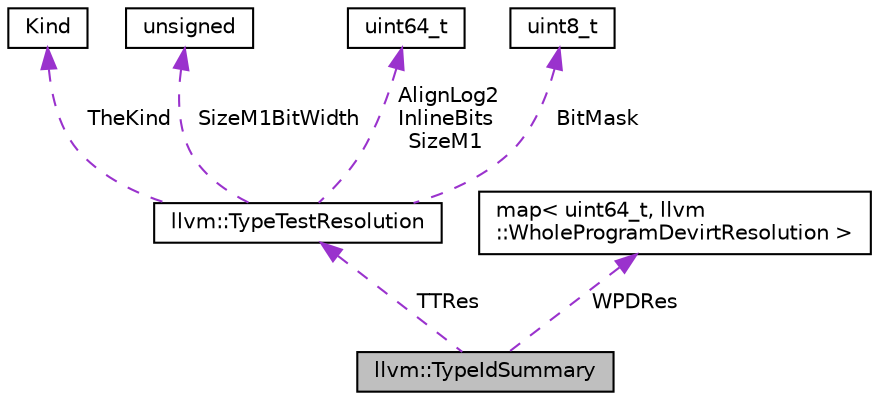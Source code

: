 digraph "llvm::TypeIdSummary"
{
 // LATEX_PDF_SIZE
  bgcolor="transparent";
  edge [fontname="Helvetica",fontsize="10",labelfontname="Helvetica",labelfontsize="10"];
  node [fontname="Helvetica",fontsize="10",shape="box"];
  Node1 [label="llvm::TypeIdSummary",height=0.2,width=0.4,color="black", fillcolor="grey75", style="filled", fontcolor="black",tooltip=" "];
  Node2 -> Node1 [dir="back",color="darkorchid3",fontsize="10",style="dashed",label=" TTRes" ,fontname="Helvetica"];
  Node2 [label="llvm::TypeTestResolution",height=0.2,width=0.4,color="black",URL="$structllvm_1_1TypeTestResolution.html",tooltip=" "];
  Node3 -> Node2 [dir="back",color="darkorchid3",fontsize="10",style="dashed",label=" TheKind" ,fontname="Helvetica"];
  Node3 [label="Kind",height=0.2,width=0.4,color="black",tooltip=" "];
  Node4 -> Node2 [dir="back",color="darkorchid3",fontsize="10",style="dashed",label=" SizeM1BitWidth" ,fontname="Helvetica"];
  Node4 [label="unsigned",height=0.2,width=0.4,color="black",URL="$classunsigned.html",tooltip=" "];
  Node5 -> Node2 [dir="back",color="darkorchid3",fontsize="10",style="dashed",label=" AlignLog2\nInlineBits\nSizeM1" ,fontname="Helvetica"];
  Node5 [label="uint64_t",height=0.2,width=0.4,color="black",tooltip=" "];
  Node6 -> Node2 [dir="back",color="darkorchid3",fontsize="10",style="dashed",label=" BitMask" ,fontname="Helvetica"];
  Node6 [label="uint8_t",height=0.2,width=0.4,color="black",tooltip=" "];
  Node7 -> Node1 [dir="back",color="darkorchid3",fontsize="10",style="dashed",label=" WPDRes" ,fontname="Helvetica"];
  Node7 [label="map\< uint64_t, llvm\l::WholeProgramDevirtResolution \>",height=0.2,width=0.4,color="black",tooltip=" "];
}

